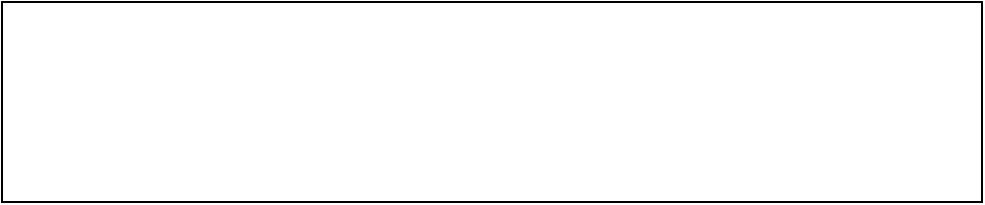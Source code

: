 <mxfile version="16.2.4" type="github"><diagram id="FQ3qqsUySTdD4lGnzhzA" name="Page-1"><mxGraphModel dx="1422" dy="754" grid="1" gridSize="10" guides="1" tooltips="1" connect="1" arrows="1" fold="1" page="1" pageScale="1" pageWidth="850" pageHeight="1100" math="0" shadow="0"><root><mxCell id="0"/><mxCell id="1" parent="0"/><mxCell id="o1zDvCFJsg2QZVPwt7X1-1" value="" style="rounded=0;whiteSpace=wrap;html=1;" parent="1" vertex="1"><mxGeometry x="170" y="130" width="490" height="100" as="geometry"/></mxCell></root></mxGraphModel></diagram></mxfile>
